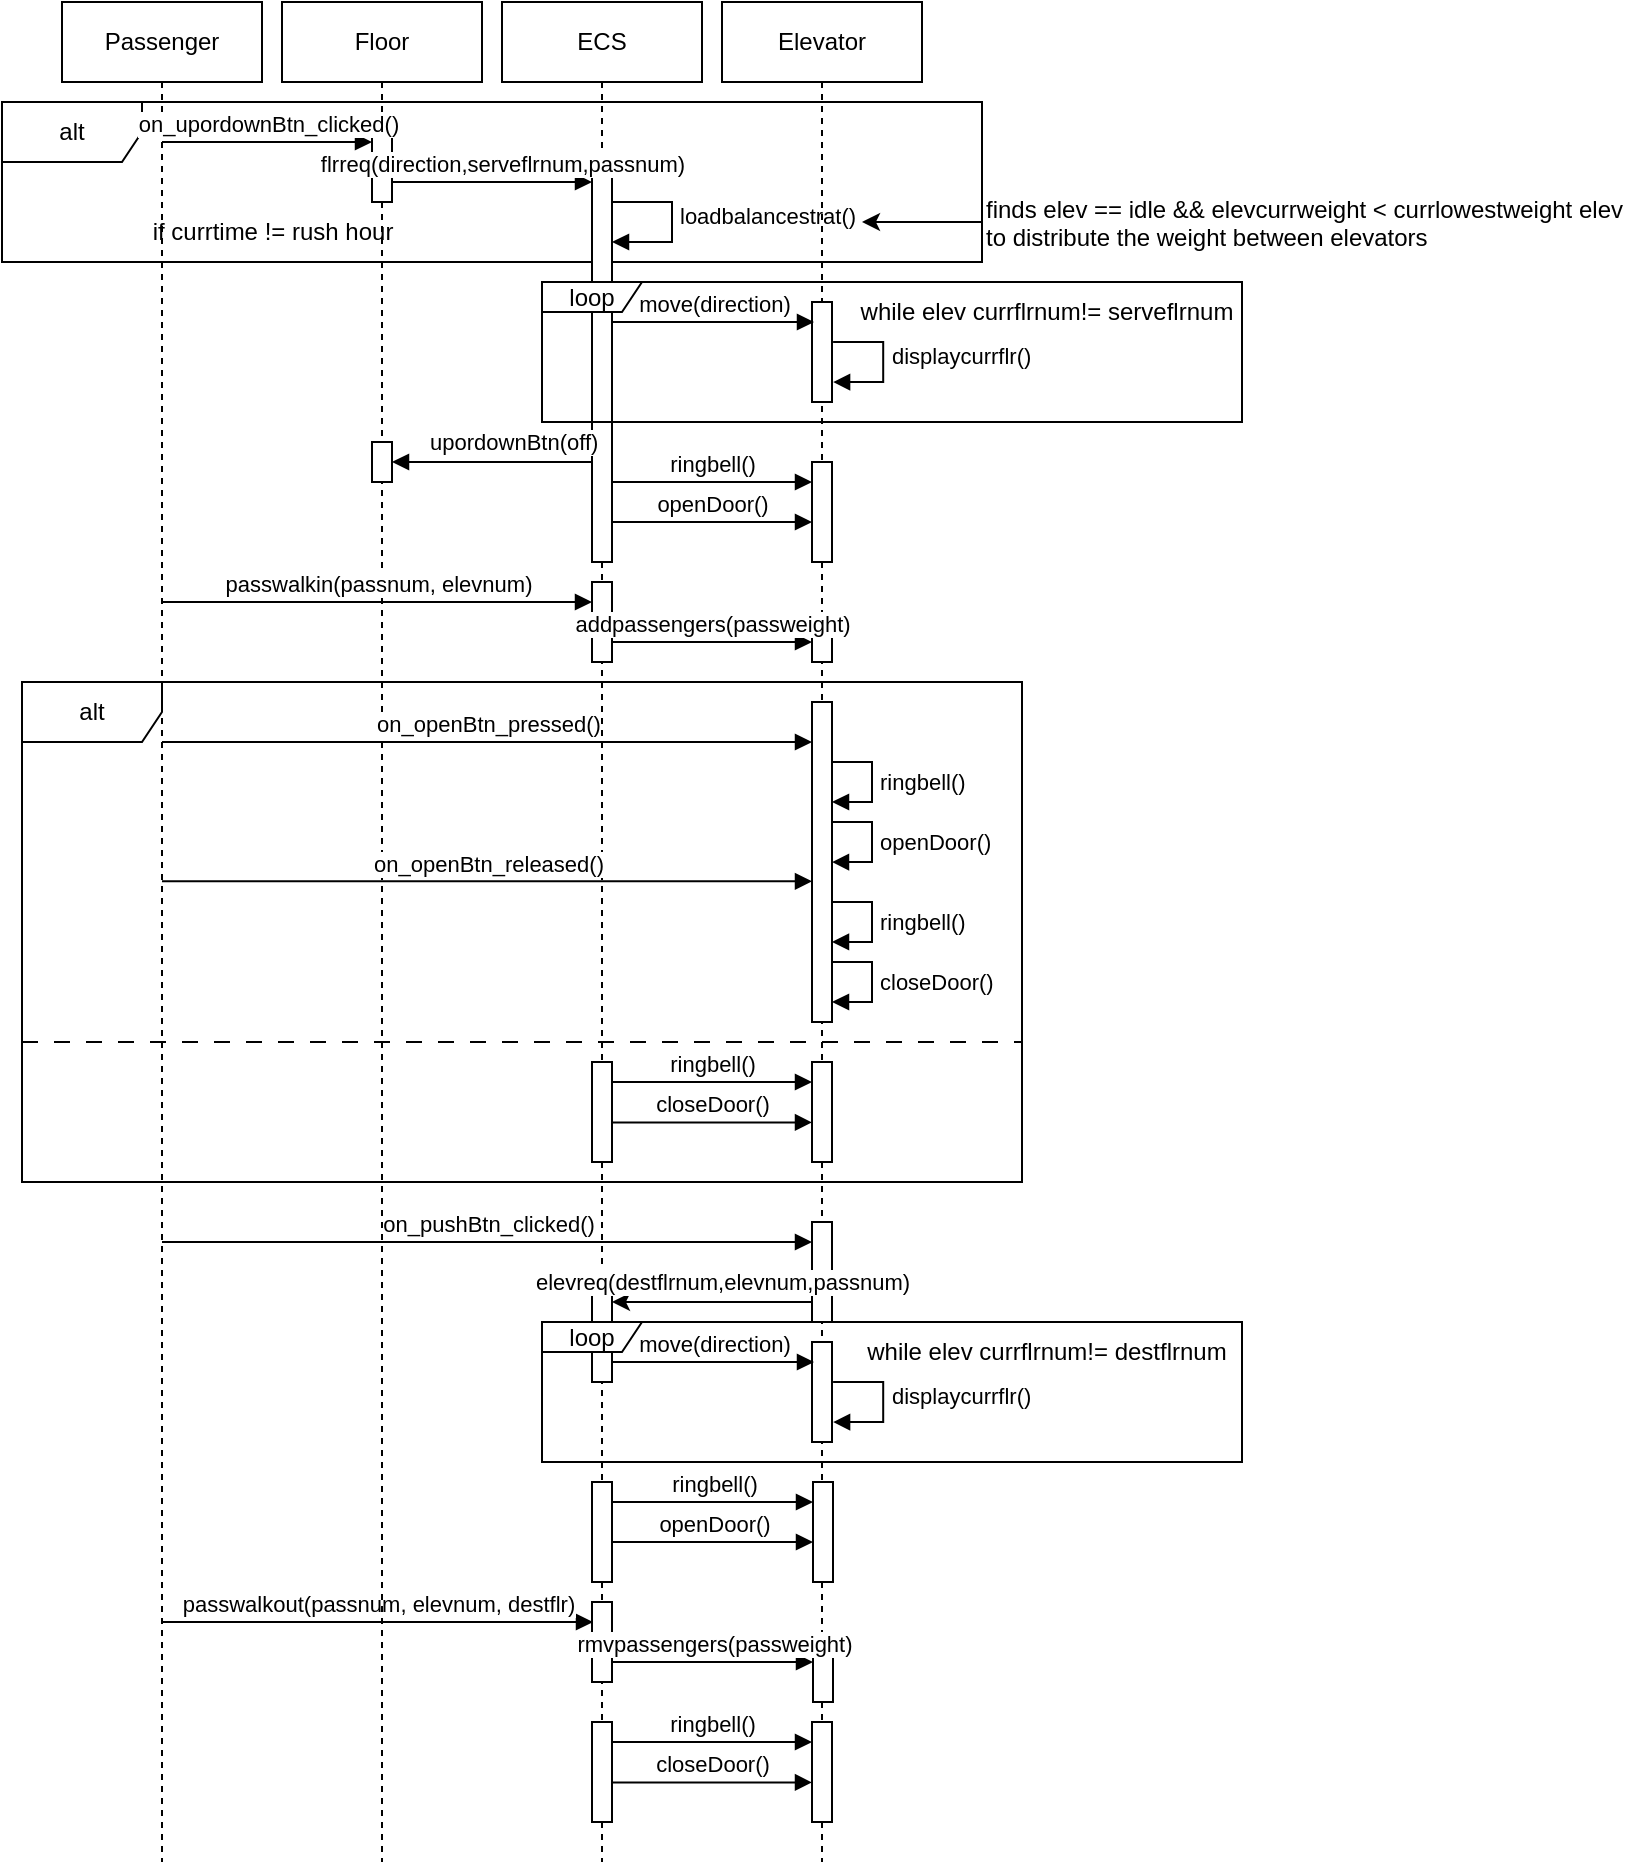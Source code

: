 <mxfile version="21.0.8"><diagram name="Page-1" id="2YBvvXClWsGukQMizWep"><mxGraphModel dx="989" dy="527" grid="1" gridSize="10" guides="1" tooltips="1" connect="1" arrows="1" fold="1" page="1" pageScale="1" pageWidth="850" pageHeight="1100" math="0" shadow="0"><root><mxCell id="0"/><mxCell id="1" parent="0"/><mxCell id="DRVwqSo1FfU3gmkFrwqH-11" value="alt" style="shape=umlFrame;whiteSpace=wrap;html=1;width=70;height=30;" parent="1" vertex="1"><mxGeometry x="10" y="90" width="490" height="80" as="geometry"/></mxCell><mxCell id="DRVwqSo1FfU3gmkFrwqH-10" value="" style="html=1;points=[];perimeter=orthogonalPerimeter;outlineConnect=0;targetShapes=umlLifeline;portConstraint=eastwest;newEdgeStyle={&quot;edgeStyle&quot;:&quot;elbowEdgeStyle&quot;,&quot;elbow&quot;:&quot;vertical&quot;,&quot;curved&quot;:0,&quot;rounded&quot;:0};" parent="1" vertex="1"><mxGeometry x="305" y="120" width="10" height="200" as="geometry"/></mxCell><mxCell id="DRVwqSo1FfU3gmkFrwqH-79" value="ECS" style="shape=umlLifeline;perimeter=lifelinePerimeter;whiteSpace=wrap;html=1;container=0;dropTarget=0;collapsible=0;recursiveResize=0;outlineConnect=0;portConstraint=eastwest;newEdgeStyle={&quot;edgeStyle&quot;:&quot;elbowEdgeStyle&quot;,&quot;elbow&quot;:&quot;vertical&quot;,&quot;curved&quot;:0,&quot;rounded&quot;:0};" parent="1" vertex="1"><mxGeometry x="260" y="40" width="100" height="930" as="geometry"/></mxCell><mxCell id="DRVwqSo1FfU3gmkFrwqH-80" value="" style="html=1;points=[];perimeter=orthogonalPerimeter;outlineConnect=0;targetShapes=umlLifeline;portConstraint=eastwest;newEdgeStyle={&quot;edgeStyle&quot;:&quot;elbowEdgeStyle&quot;,&quot;elbow&quot;:&quot;vertical&quot;,&quot;curved&quot;:0,&quot;rounded&quot;:0};" parent="DRVwqSo1FfU3gmkFrwqH-79" vertex="1"><mxGeometry x="45" y="80" width="10" height="200" as="geometry"/></mxCell><mxCell id="DRVwqSo1FfU3gmkFrwqH-81" value="loadbalancestrat()" style="edgeStyle=orthogonalEdgeStyle;html=1;align=left;spacingLeft=2;endArrow=block;rounded=0;strokeColor=default;elbow=vertical;" parent="DRVwqSo1FfU3gmkFrwqH-79" source="DRVwqSo1FfU3gmkFrwqH-80" target="DRVwqSo1FfU3gmkFrwqH-80" edge="1"><mxGeometry x="-0.091" relative="1" as="geometry"><mxPoint x="60.0" y="100.0" as="sourcePoint"/><Array as="points"><mxPoint x="85" y="100"/><mxPoint x="85" y="120"/></Array><mxPoint x="60.0" y="120.0" as="targetPoint"/><mxPoint as="offset"/></mxGeometry></mxCell><mxCell id="DRVwqSo1FfU3gmkFrwqH-82" value="" style="html=1;points=[];perimeter=orthogonalPerimeter;outlineConnect=0;targetShapes=umlLifeline;portConstraint=eastwest;newEdgeStyle={&quot;edgeStyle&quot;:&quot;elbowEdgeStyle&quot;,&quot;elbow&quot;:&quot;vertical&quot;,&quot;curved&quot;:0,&quot;rounded&quot;:0};" parent="DRVwqSo1FfU3gmkFrwqH-79" vertex="1"><mxGeometry x="45" y="290" width="10" height="40" as="geometry"/></mxCell><mxCell id="DRVwqSo1FfU3gmkFrwqH-83" value="" style="html=1;points=[];perimeter=orthogonalPerimeter;outlineConnect=0;targetShapes=umlLifeline;portConstraint=eastwest;newEdgeStyle={&quot;edgeStyle&quot;:&quot;elbowEdgeStyle&quot;,&quot;elbow&quot;:&quot;vertical&quot;,&quot;curved&quot;:0,&quot;rounded&quot;:0};" parent="DRVwqSo1FfU3gmkFrwqH-79" vertex="1"><mxGeometry x="45" y="530" width="10" height="50" as="geometry"/></mxCell><mxCell id="DRVwqSo1FfU3gmkFrwqH-84" value="" style="html=1;points=[];perimeter=orthogonalPerimeter;outlineConnect=0;targetShapes=umlLifeline;portConstraint=eastwest;newEdgeStyle={&quot;edgeStyle&quot;:&quot;elbowEdgeStyle&quot;,&quot;elbow&quot;:&quot;vertical&quot;,&quot;curved&quot;:0,&quot;rounded&quot;:0};" parent="DRVwqSo1FfU3gmkFrwqH-79" vertex="1"><mxGeometry x="45" y="640" width="10" height="50" as="geometry"/></mxCell><mxCell id="DRVwqSo1FfU3gmkFrwqH-91" value="" style="html=1;points=[];perimeter=orthogonalPerimeter;outlineConnect=0;targetShapes=umlLifeline;portConstraint=eastwest;newEdgeStyle={&quot;edgeStyle&quot;:&quot;elbowEdgeStyle&quot;,&quot;elbow&quot;:&quot;vertical&quot;,&quot;curved&quot;:0,&quot;rounded&quot;:0};" parent="DRVwqSo1FfU3gmkFrwqH-79" vertex="1"><mxGeometry x="45" y="740" width="10" height="50" as="geometry"/></mxCell><mxCell id="DRVwqSo1FfU3gmkFrwqH-28" value="alt" style="shape=umlFrame;whiteSpace=wrap;html=1;width=70;height=30;" parent="1" vertex="1"><mxGeometry x="20" y="380" width="500" height="250" as="geometry"/></mxCell><mxCell id="fwBxa_RPbavBCtS1YGhY-19" value="Elevator" style="shape=umlLifeline;perimeter=lifelinePerimeter;whiteSpace=wrap;html=1;container=0;dropTarget=0;collapsible=0;recursiveResize=0;outlineConnect=0;portConstraint=eastwest;newEdgeStyle={&quot;edgeStyle&quot;:&quot;elbowEdgeStyle&quot;,&quot;elbow&quot;:&quot;vertical&quot;,&quot;curved&quot;:0,&quot;rounded&quot;:0};" parent="1" vertex="1"><mxGeometry x="370" y="40" width="100" height="930" as="geometry"/></mxCell><mxCell id="DRVwqSo1FfU3gmkFrwqH-16" value="" style="html=1;points=[];perimeter=orthogonalPerimeter;outlineConnect=0;targetShapes=umlLifeline;portConstraint=eastwest;newEdgeStyle={&quot;edgeStyle&quot;:&quot;elbowEdgeStyle&quot;,&quot;elbow&quot;:&quot;vertical&quot;,&quot;curved&quot;:0,&quot;rounded&quot;:0};" parent="fwBxa_RPbavBCtS1YGhY-19" vertex="1"><mxGeometry x="45" y="150" width="10" height="50" as="geometry"/></mxCell><mxCell id="DRVwqSo1FfU3gmkFrwqH-21" value="" style="html=1;points=[];perimeter=orthogonalPerimeter;outlineConnect=0;targetShapes=umlLifeline;portConstraint=eastwest;newEdgeStyle={&quot;edgeStyle&quot;:&quot;elbowEdgeStyle&quot;,&quot;elbow&quot;:&quot;vertical&quot;,&quot;curved&quot;:0,&quot;rounded&quot;:0};" parent="fwBxa_RPbavBCtS1YGhY-19" vertex="1"><mxGeometry x="45" y="230" width="10" height="50" as="geometry"/></mxCell><mxCell id="DRVwqSo1FfU3gmkFrwqH-27" value="" style="html=1;points=[];perimeter=orthogonalPerimeter;outlineConnect=0;targetShapes=umlLifeline;portConstraint=eastwest;newEdgeStyle={&quot;edgeStyle&quot;:&quot;elbowEdgeStyle&quot;,&quot;elbow&quot;:&quot;vertical&quot;,&quot;curved&quot;:0,&quot;rounded&quot;:0};" parent="fwBxa_RPbavBCtS1YGhY-19" vertex="1"><mxGeometry x="45" y="310" width="10" height="20" as="geometry"/></mxCell><mxCell id="DRVwqSo1FfU3gmkFrwqH-46" value="" style="html=1;points=[];perimeter=orthogonalPerimeter;outlineConnect=0;targetShapes=umlLifeline;portConstraint=eastwest;newEdgeStyle={&quot;edgeStyle&quot;:&quot;elbowEdgeStyle&quot;,&quot;elbow&quot;:&quot;vertical&quot;,&quot;curved&quot;:0,&quot;rounded&quot;:0};" parent="fwBxa_RPbavBCtS1YGhY-19" vertex="1"><mxGeometry x="45" y="350" width="10" height="160" as="geometry"/></mxCell><mxCell id="DRVwqSo1FfU3gmkFrwqH-60" value="" style="html=1;points=[];perimeter=orthogonalPerimeter;outlineConnect=0;targetShapes=umlLifeline;portConstraint=eastwest;newEdgeStyle={&quot;edgeStyle&quot;:&quot;elbowEdgeStyle&quot;,&quot;elbow&quot;:&quot;vertical&quot;,&quot;curved&quot;:0,&quot;rounded&quot;:0};" parent="fwBxa_RPbavBCtS1YGhY-19" vertex="1"><mxGeometry x="45" y="530" width="10" height="50" as="geometry"/></mxCell><mxCell id="DRVwqSo1FfU3gmkFrwqH-66" value="" style="html=1;points=[];perimeter=orthogonalPerimeter;outlineConnect=0;targetShapes=umlLifeline;portConstraint=eastwest;newEdgeStyle={&quot;edgeStyle&quot;:&quot;elbowEdgeStyle&quot;,&quot;elbow&quot;:&quot;vertical&quot;,&quot;curved&quot;:0,&quot;rounded&quot;:0};" parent="fwBxa_RPbavBCtS1YGhY-19" vertex="1"><mxGeometry x="45" y="610" width="10" height="50" as="geometry"/></mxCell><mxCell id="DRVwqSo1FfU3gmkFrwqH-85" value="" style="html=1;points=[];perimeter=orthogonalPerimeter;outlineConnect=0;targetShapes=umlLifeline;portConstraint=eastwest;newEdgeStyle={&quot;edgeStyle&quot;:&quot;elbowEdgeStyle&quot;,&quot;elbow&quot;:&quot;vertical&quot;,&quot;curved&quot;:0,&quot;rounded&quot;:0};" parent="fwBxa_RPbavBCtS1YGhY-19" vertex="1"><mxGeometry x="45.5" y="740" width="10" height="50" as="geometry"/></mxCell><mxCell id="DRVwqSo1FfU3gmkFrwqH-86" value="ringbell()" style="html=1;verticalAlign=bottom;endArrow=block;edgeStyle=elbowEdgeStyle;elbow=vertical;curved=0;rounded=0;" parent="fwBxa_RPbavBCtS1YGhY-19" edge="1"><mxGeometry x="0.002" relative="1" as="geometry"><mxPoint x="-54.5" y="750.0" as="sourcePoint"/><Array as="points"><mxPoint x="-29.5" y="750"/><mxPoint x="25.5" y="739.71"/><mxPoint x="35.5" y="739.71"/><mxPoint x="15.5" y="729.71"/><mxPoint x="136" y="739.71"/><mxPoint x="126" y="769.71"/><mxPoint x="96" y="739.71"/><mxPoint x="116" y="719.71"/><mxPoint x="66" y="699.71"/><mxPoint x="46" y="679.71"/><mxPoint x="26" y="669.71"/><mxPoint x="46" y="689.71"/></Array><mxPoint x="45.5" y="750" as="targetPoint"/><mxPoint as="offset"/></mxGeometry></mxCell><mxCell id="DRVwqSo1FfU3gmkFrwqH-87" value="openDoor()" style="html=1;verticalAlign=bottom;endArrow=block;edgeStyle=elbowEdgeStyle;elbow=vertical;curved=0;rounded=0;" parent="fwBxa_RPbavBCtS1YGhY-19" edge="1"><mxGeometry x="0.002" relative="1" as="geometry"><mxPoint x="-54.5" y="770.0" as="sourcePoint"/><Array as="points"><mxPoint x="10.5" y="770"/><mxPoint x="25.5" y="759.71"/><mxPoint x="35.5" y="759.71"/><mxPoint x="15.5" y="749.71"/><mxPoint x="136" y="759.71"/><mxPoint x="126" y="789.71"/><mxPoint x="96" y="759.71"/><mxPoint x="116" y="739.71"/><mxPoint x="66" y="719.71"/><mxPoint x="46" y="699.71"/><mxPoint x="26" y="689.71"/><mxPoint x="46" y="709.71"/></Array><mxPoint x="45.5" y="770" as="targetPoint"/><mxPoint as="offset"/></mxGeometry></mxCell><mxCell id="DRVwqSo1FfU3gmkFrwqH-88" value="passwalkout(passnum, elevnum, destflr)" style="html=1;verticalAlign=bottom;endArrow=block;edgeStyle=elbowEdgeStyle;elbow=vertical;curved=0;rounded=0;" parent="fwBxa_RPbavBCtS1YGhY-19" source="fwBxa_RPbavBCtS1YGhY-17" edge="1"><mxGeometry x="0.002" relative="1" as="geometry"><mxPoint x="-277" y="810" as="sourcePoint"/><Array as="points"><mxPoint x="-177" y="810"/><mxPoint x="-306.5" y="840"/><mxPoint x="-306.5" y="830"/><mxPoint x="-316.5" y="860"/><mxPoint x="-346.5" y="830"/><mxPoint x="-326.5" y="810"/><mxPoint x="-376.5" y="790"/><mxPoint x="-396.5" y="770"/><mxPoint x="-416.5" y="760"/><mxPoint x="-396.5" y="780"/></Array><mxPoint x="-64.5" y="810" as="targetPoint"/><mxPoint as="offset"/></mxGeometry></mxCell><mxCell id="DRVwqSo1FfU3gmkFrwqH-90" value="" style="html=1;points=[];perimeter=orthogonalPerimeter;outlineConnect=0;targetShapes=umlLifeline;portConstraint=eastwest;newEdgeStyle={&quot;edgeStyle&quot;:&quot;elbowEdgeStyle&quot;,&quot;elbow&quot;:&quot;vertical&quot;,&quot;curved&quot;:0,&quot;rounded&quot;:0};" parent="fwBxa_RPbavBCtS1YGhY-19" vertex="1"><mxGeometry x="45.5" y="820" width="10" height="30" as="geometry"/></mxCell><mxCell id="DRVwqSo1FfU3gmkFrwqH-92" value="" style="html=1;points=[];perimeter=orthogonalPerimeter;outlineConnect=0;targetShapes=umlLifeline;portConstraint=eastwest;newEdgeStyle={&quot;edgeStyle&quot;:&quot;elbowEdgeStyle&quot;,&quot;elbow&quot;:&quot;vertical&quot;,&quot;curved&quot;:0,&quot;rounded&quot;:0};" parent="fwBxa_RPbavBCtS1YGhY-19" vertex="1"><mxGeometry x="-65" y="800" width="10" height="40" as="geometry"/></mxCell><mxCell id="DRVwqSo1FfU3gmkFrwqH-89" value="rmvpassengers(passweight)" style="html=1;verticalAlign=bottom;endArrow=block;edgeStyle=elbowEdgeStyle;elbow=vertical;curved=0;rounded=0;" parent="fwBxa_RPbavBCtS1YGhY-19" source="DRVwqSo1FfU3gmkFrwqH-92" edge="1"><mxGeometry relative="1" as="geometry"><mxPoint x="-54.5" y="830" as="sourcePoint"/><Array as="points"><mxPoint x="-24.5" y="830"/><mxPoint x="-79" y="860"/><mxPoint x="-79" y="850"/><mxPoint x="-89" y="880"/><mxPoint x="-119" y="850"/><mxPoint x="-99" y="830"/><mxPoint x="-149" y="810"/><mxPoint x="-169" y="790"/><mxPoint x="-189" y="780"/><mxPoint x="-169" y="800"/></Array><mxPoint x="45.5" y="830" as="targetPoint"/><mxPoint as="offset"/></mxGeometry></mxCell><mxCell id="DRVwqSo1FfU3gmkFrwqH-95" value="" style="html=1;points=[];perimeter=orthogonalPerimeter;outlineConnect=0;targetShapes=umlLifeline;portConstraint=eastwest;newEdgeStyle={&quot;edgeStyle&quot;:&quot;elbowEdgeStyle&quot;,&quot;elbow&quot;:&quot;vertical&quot;,&quot;curved&quot;:0,&quot;rounded&quot;:0};" parent="fwBxa_RPbavBCtS1YGhY-19" vertex="1"><mxGeometry x="-65" y="860" width="10" height="50" as="geometry"/></mxCell><mxCell id="DRVwqSo1FfU3gmkFrwqH-96" value="" style="html=1;points=[];perimeter=orthogonalPerimeter;outlineConnect=0;targetShapes=umlLifeline;portConstraint=eastwest;newEdgeStyle={&quot;edgeStyle&quot;:&quot;elbowEdgeStyle&quot;,&quot;elbow&quot;:&quot;vertical&quot;,&quot;curved&quot;:0,&quot;rounded&quot;:0};" parent="fwBxa_RPbavBCtS1YGhY-19" vertex="1"><mxGeometry x="45" y="860" width="10" height="50" as="geometry"/></mxCell><mxCell id="DRVwqSo1FfU3gmkFrwqH-97" value="closeDoor()" style="html=1;verticalAlign=bottom;endArrow=block;edgeStyle=elbowEdgeStyle;elbow=vertical;curved=0;rounded=0;" parent="fwBxa_RPbavBCtS1YGhY-19" edge="1"><mxGeometry x="0.002" relative="1" as="geometry"><mxPoint x="-55" y="890.24" as="sourcePoint"/><Array as="points"><mxPoint x="20" y="890.24"/><mxPoint x="30" y="890.24"/><mxPoint x="10" y="880.24"/><mxPoint x="130.5" y="890.24"/><mxPoint x="120.5" y="920.24"/><mxPoint x="90.5" y="890.24"/><mxPoint x="110.5" y="870.24"/><mxPoint x="60.5" y="850.24"/><mxPoint x="40.5" y="830.24"/><mxPoint x="20.5" y="820.24"/><mxPoint x="40.5" y="840.24"/></Array><mxPoint x="45" y="890.24" as="targetPoint"/><mxPoint as="offset"/></mxGeometry></mxCell><mxCell id="DRVwqSo1FfU3gmkFrwqH-98" value="ringbell()" style="html=1;verticalAlign=bottom;endArrow=block;edgeStyle=elbowEdgeStyle;elbow=vertical;curved=0;rounded=0;" parent="fwBxa_RPbavBCtS1YGhY-19" edge="1"><mxGeometry x="0.002" relative="1" as="geometry"><mxPoint x="-55" y="870" as="sourcePoint"/><Array as="points"><mxPoint x="20" y="870"/><mxPoint x="30" y="870"/><mxPoint x="10" y="860"/><mxPoint x="130.5" y="870"/><mxPoint x="120.5" y="900"/><mxPoint x="90.5" y="870"/><mxPoint x="110.5" y="850"/><mxPoint x="60.5" y="830"/><mxPoint x="40.5" y="810"/><mxPoint x="20.5" y="800"/><mxPoint x="40.5" y="820"/></Array><mxPoint x="45" y="870" as="targetPoint"/><mxPoint as="offset"/></mxGeometry></mxCell><mxCell id="DRVwqSo1FfU3gmkFrwqH-99" value="" style="html=1;points=[];perimeter=orthogonalPerimeter;outlineConnect=0;targetShapes=umlLifeline;portConstraint=eastwest;newEdgeStyle={&quot;edgeStyle&quot;:&quot;elbowEdgeStyle&quot;,&quot;elbow&quot;:&quot;vertical&quot;,&quot;curved&quot;:0,&quot;rounded&quot;:0};" parent="fwBxa_RPbavBCtS1YGhY-19" vertex="1"><mxGeometry x="-65" y="860" width="10" height="50" as="geometry"/></mxCell><mxCell id="fwBxa_RPbavBCtS1YGhY-17" value="Passenger" style="shape=umlLifeline;perimeter=lifelinePerimeter;whiteSpace=wrap;html=1;container=0;dropTarget=0;collapsible=0;recursiveResize=0;outlineConnect=0;portConstraint=eastwest;newEdgeStyle={&quot;edgeStyle&quot;:&quot;elbowEdgeStyle&quot;,&quot;elbow&quot;:&quot;vertical&quot;,&quot;curved&quot;:0,&quot;rounded&quot;:0};" parent="1" vertex="1"><mxGeometry x="40" y="40" width="100" height="930" as="geometry"/></mxCell><mxCell id="DRVwqSo1FfU3gmkFrwqH-3" value="Floor" style="shape=umlLifeline;perimeter=lifelinePerimeter;whiteSpace=wrap;html=1;container=0;dropTarget=0;collapsible=0;recursiveResize=0;outlineConnect=0;portConstraint=eastwest;newEdgeStyle={&quot;edgeStyle&quot;:&quot;elbowEdgeStyle&quot;,&quot;elbow&quot;:&quot;vertical&quot;,&quot;curved&quot;:0,&quot;rounded&quot;:0};" parent="1" vertex="1"><mxGeometry x="150" y="40" width="100" height="930" as="geometry"/></mxCell><mxCell id="DRVwqSo1FfU3gmkFrwqH-8" value="" style="html=1;points=[];perimeter=orthogonalPerimeter;outlineConnect=0;targetShapes=umlLifeline;portConstraint=eastwest;newEdgeStyle={&quot;edgeStyle&quot;:&quot;elbowEdgeStyle&quot;,&quot;elbow&quot;:&quot;vertical&quot;,&quot;curved&quot;:0,&quot;rounded&quot;:0};" parent="DRVwqSo1FfU3gmkFrwqH-3" vertex="1"><mxGeometry x="45" y="60" width="10" height="40" as="geometry"/></mxCell><mxCell id="DRVwqSo1FfU3gmkFrwqH-23" value="" style="html=1;points=[];perimeter=orthogonalPerimeter;outlineConnect=0;targetShapes=umlLifeline;portConstraint=eastwest;newEdgeStyle={&quot;edgeStyle&quot;:&quot;elbowEdgeStyle&quot;,&quot;elbow&quot;:&quot;vertical&quot;,&quot;curved&quot;:0,&quot;rounded&quot;:0};" parent="DRVwqSo1FfU3gmkFrwqH-3" vertex="1"><mxGeometry x="45" y="220" width="10" height="20" as="geometry"/></mxCell><mxCell id="DRVwqSo1FfU3gmkFrwqH-7" value="on_upordownBtn_clicked()" style="html=1;verticalAlign=bottom;endArrow=block;edgeStyle=elbowEdgeStyle;elbow=vertical;curved=0;rounded=0;" parent="DRVwqSo1FfU3gmkFrwqH-3" target="DRVwqSo1FfU3gmkFrwqH-8" edge="1"><mxGeometry relative="1" as="geometry"><mxPoint x="-60" y="70" as="sourcePoint"/><Array as="points"><mxPoint y="70"/><mxPoint x="-140" y="70"/><mxPoint x="-80" y="60"/><mxPoint x="-100" y="50"/><mxPoint x="-80" y="70"/></Array><mxPoint x="40" y="70" as="targetPoint"/></mxGeometry></mxCell><mxCell id="DRVwqSo1FfU3gmkFrwqH-9" value="flrreq(direction,serveflrnum,passnum)" style="html=1;verticalAlign=bottom;endArrow=block;edgeStyle=elbowEdgeStyle;elbow=vertical;curved=0;rounded=0;" parent="1" source="DRVwqSo1FfU3gmkFrwqH-8" target="DRVwqSo1FfU3gmkFrwqH-10" edge="1"><mxGeometry x="0.093" relative="1" as="geometry"><mxPoint x="205" y="110.0" as="sourcePoint"/><Array as="points"><mxPoint x="250" y="130"/><mxPoint x="260" y="100"/><mxPoint x="240" y="80"/><mxPoint x="210" y="60"/><mxPoint x="190" y="40"/><mxPoint x="170" y="30"/><mxPoint x="190" y="50"/></Array><mxPoint x="290" y="130" as="targetPoint"/><mxPoint as="offset"/></mxGeometry></mxCell><mxCell id="DRVwqSo1FfU3gmkFrwqH-12" value="if currtime != rush hour" style="text;html=1;align=center;verticalAlign=middle;resizable=0;points=[];autosize=1;strokeColor=none;fillColor=none;" parent="1" vertex="1"><mxGeometry x="70" y="140" width="150" height="30" as="geometry"/></mxCell><mxCell id="DRVwqSo1FfU3gmkFrwqH-14" value="move(direction)" style="html=1;verticalAlign=bottom;endArrow=block;edgeStyle=elbowEdgeStyle;elbow=vertical;curved=0;rounded=0;" parent="1" edge="1"><mxGeometry relative="1" as="geometry"><mxPoint x="315" y="200" as="sourcePoint"/><Array as="points"><mxPoint x="380" y="200"/><mxPoint x="350" y="190"/><mxPoint x="400.55" y="140"/><mxPoint x="380.55" y="130"/><mxPoint x="400.55" y="150"/></Array><mxPoint x="416" y="200" as="targetPoint"/></mxGeometry></mxCell><mxCell id="DRVwqSo1FfU3gmkFrwqH-15" value="displaycurrflr()" style="edgeStyle=orthogonalEdgeStyle;html=1;align=left;spacingLeft=2;endArrow=block;rounded=0;strokeColor=default;elbow=vertical;" parent="1" edge="1"><mxGeometry x="-0.091" relative="1" as="geometry"><mxPoint x="425.55" y="210.02" as="sourcePoint"/><Array as="points"><mxPoint x="450.58" y="210"/><mxPoint x="450.58" y="230"/></Array><mxPoint x="425.55" y="230.02" as="targetPoint"/><mxPoint as="offset"/></mxGeometry></mxCell><mxCell id="DRVwqSo1FfU3gmkFrwqH-18" value="while elev currflrnum!= serveflrnum" style="text;html=1;strokeColor=none;fillColor=none;align=center;verticalAlign=middle;whiteSpace=wrap;rounded=0;" parent="1" vertex="1"><mxGeometry x="430" y="180" width="205" height="30" as="geometry"/></mxCell><mxCell id="DRVwqSo1FfU3gmkFrwqH-19" value="ringbell()" style="html=1;verticalAlign=bottom;endArrow=block;edgeStyle=elbowEdgeStyle;elbow=vertical;curved=0;rounded=0;" parent="1" target="DRVwqSo1FfU3gmkFrwqH-21" edge="1"><mxGeometry x="0.002" relative="1" as="geometry"><mxPoint x="315" y="280.0" as="sourcePoint"/><Array as="points"><mxPoint x="340" y="280"/><mxPoint x="395" y="269.71"/><mxPoint x="405" y="269.71"/><mxPoint x="385" y="259.71"/><mxPoint x="505.5" y="269.71"/><mxPoint x="495.5" y="299.71"/><mxPoint x="465.5" y="269.71"/><mxPoint x="485.5" y="249.71"/><mxPoint x="435.5" y="229.71"/><mxPoint x="415.5" y="209.71"/><mxPoint x="395.5" y="199.71"/><mxPoint x="415.5" y="219.71"/></Array><mxPoint x="400" y="280" as="targetPoint"/><mxPoint as="offset"/></mxGeometry></mxCell><mxCell id="DRVwqSo1FfU3gmkFrwqH-20" value="openDoor()" style="html=1;verticalAlign=bottom;endArrow=block;edgeStyle=elbowEdgeStyle;elbow=vertical;curved=0;rounded=0;" parent="1" target="DRVwqSo1FfU3gmkFrwqH-21" edge="1"><mxGeometry x="0.002" relative="1" as="geometry"><mxPoint x="315" y="300.0" as="sourcePoint"/><Array as="points"><mxPoint x="380" y="300"/><mxPoint x="395" y="289.71"/><mxPoint x="405" y="289.71"/><mxPoint x="385" y="279.71"/><mxPoint x="505.5" y="289.71"/><mxPoint x="495.5" y="319.71"/><mxPoint x="465.5" y="289.71"/><mxPoint x="485.5" y="269.71"/><mxPoint x="435.5" y="249.71"/><mxPoint x="415.5" y="229.71"/><mxPoint x="395.5" y="219.71"/><mxPoint x="415.5" y="239.71"/></Array><mxPoint x="390" y="300" as="targetPoint"/><mxPoint as="offset"/></mxGeometry></mxCell><mxCell id="DRVwqSo1FfU3gmkFrwqH-22" value="upordownBtn(off)" style="edgeStyle=orthogonalEdgeStyle;html=1;align=left;spacingLeft=2;endArrow=block;rounded=0;strokeColor=default;elbow=vertical;" parent="1" edge="1"><mxGeometry x="0.697" y="-10" relative="1" as="geometry"><mxPoint x="305" y="270.0" as="sourcePoint"/><Array as="points"><mxPoint x="280" y="270.0"/><mxPoint x="280" y="270.0"/></Array><mxPoint x="205" y="270.0" as="targetPoint"/><mxPoint as="offset"/></mxGeometry></mxCell><mxCell id="DRVwqSo1FfU3gmkFrwqH-24" value="passwalkin(passnum, elevnum)" style="html=1;verticalAlign=bottom;endArrow=block;edgeStyle=elbowEdgeStyle;elbow=vertical;curved=0;rounded=0;" parent="1" target="DRVwqSo1FfU3gmkFrwqH-26" edge="1"><mxGeometry x="0.002" relative="1" as="geometry"><mxPoint x="90" y="340" as="sourcePoint"/><Array as="points"><mxPoint x="192.5" y="340"/><mxPoint x="63" y="370.0"/><mxPoint x="63" y="360.0"/><mxPoint x="53" y="390.0"/><mxPoint x="23" y="360.0"/><mxPoint x="43" y="340.0"/><mxPoint x="-7" y="320.0"/><mxPoint x="-27" y="300.0"/><mxPoint x="-47" y="290.0"/><mxPoint x="-27" y="310.0"/></Array><mxPoint x="197.5" y="340" as="targetPoint"/><mxPoint as="offset"/></mxGeometry></mxCell><mxCell id="DRVwqSo1FfU3gmkFrwqH-48" value="on_openBtn_pressed()" style="html=1;verticalAlign=bottom;endArrow=block;edgeStyle=elbowEdgeStyle;elbow=vertical;curved=0;rounded=0;" parent="1" source="fwBxa_RPbavBCtS1YGhY-17" target="DRVwqSo1FfU3gmkFrwqH-46" edge="1"><mxGeometry relative="1" as="geometry"><mxPoint x="300" y="410" as="sourcePoint"/><Array as="points"><mxPoint x="360" y="410"/><mxPoint x="220" y="410"/><mxPoint x="280" y="400"/><mxPoint x="260" y="390"/><mxPoint x="280" y="410"/></Array><mxPoint x="405" y="410" as="targetPoint"/></mxGeometry></mxCell><mxCell id="DRVwqSo1FfU3gmkFrwqH-51" value="ringbell()" style="edgeStyle=orthogonalEdgeStyle;html=1;align=left;spacingLeft=2;endArrow=block;rounded=0;strokeColor=default;elbow=vertical;" parent="1" edge="1"><mxGeometry x="-0.004" relative="1" as="geometry"><mxPoint x="425" y="420" as="sourcePoint"/><Array as="points"><mxPoint x="445" y="419.94"/><mxPoint x="445" y="439.94"/></Array><mxPoint x="425" y="440" as="targetPoint"/><mxPoint as="offset"/></mxGeometry></mxCell><mxCell id="DRVwqSo1FfU3gmkFrwqH-52" value="openDoor()" style="edgeStyle=orthogonalEdgeStyle;html=1;align=left;spacingLeft=2;endArrow=block;rounded=0;strokeColor=default;elbow=vertical;" parent="1" edge="1"><mxGeometry x="-0.004" relative="1" as="geometry"><mxPoint x="425" y="450.03" as="sourcePoint"/><Array as="points"><mxPoint x="445" y="449.97"/><mxPoint x="445" y="469.97"/></Array><mxPoint x="425" y="470.03" as="targetPoint"/><mxPoint as="offset"/></mxGeometry></mxCell><mxCell id="DRVwqSo1FfU3gmkFrwqH-55" value="ringbell()" style="edgeStyle=orthogonalEdgeStyle;html=1;align=left;spacingLeft=2;endArrow=block;rounded=0;strokeColor=default;elbow=vertical;" parent="1" edge="1"><mxGeometry x="-0.004" relative="1" as="geometry"><mxPoint x="425" y="489.97" as="sourcePoint"/><Array as="points"><mxPoint x="445" y="489.91"/><mxPoint x="445" y="509.91"/></Array><mxPoint x="425" y="509.97" as="targetPoint"/><mxPoint as="offset"/></mxGeometry></mxCell><mxCell id="DRVwqSo1FfU3gmkFrwqH-56" value="closeDoor()" style="edgeStyle=orthogonalEdgeStyle;html=1;align=left;spacingLeft=2;endArrow=block;rounded=0;strokeColor=default;elbow=vertical;" parent="1" edge="1"><mxGeometry x="-0.004" relative="1" as="geometry"><mxPoint x="425" y="520" as="sourcePoint"/><Array as="points"><mxPoint x="445" y="519.94"/><mxPoint x="445" y="539.94"/></Array><mxPoint x="425" y="540.0" as="targetPoint"/><mxPoint as="offset"/></mxGeometry></mxCell><mxCell id="DRVwqSo1FfU3gmkFrwqH-61" value="closeDoor()" style="html=1;verticalAlign=bottom;endArrow=block;edgeStyle=elbowEdgeStyle;elbow=vertical;curved=0;rounded=0;" parent="1" edge="1"><mxGeometry x="0.002" relative="1" as="geometry"><mxPoint x="315" y="600.24" as="sourcePoint"/><Array as="points"><mxPoint x="390" y="600.24"/><mxPoint x="400" y="600.24"/><mxPoint x="380" y="590.24"/><mxPoint x="500.5" y="600.24"/><mxPoint x="490.5" y="630.24"/><mxPoint x="460.5" y="600.24"/><mxPoint x="480.5" y="580.24"/><mxPoint x="430.5" y="560.24"/><mxPoint x="410.5" y="540.24"/><mxPoint x="390.5" y="530.24"/><mxPoint x="410.5" y="550.24"/></Array><mxPoint x="415" y="600.24" as="targetPoint"/><mxPoint as="offset"/></mxGeometry></mxCell><mxCell id="DRVwqSo1FfU3gmkFrwqH-62" value="ringbell()" style="html=1;verticalAlign=bottom;endArrow=block;edgeStyle=elbowEdgeStyle;elbow=vertical;curved=0;rounded=0;" parent="1" edge="1"><mxGeometry x="0.002" relative="1" as="geometry"><mxPoint x="315" y="580" as="sourcePoint"/><Array as="points"><mxPoint x="390" y="580"/><mxPoint x="400" y="580"/><mxPoint x="380" y="570"/><mxPoint x="500.5" y="580"/><mxPoint x="490.5" y="610"/><mxPoint x="460.5" y="580"/><mxPoint x="480.5" y="560"/><mxPoint x="430.5" y="540"/><mxPoint x="410.5" y="520"/><mxPoint x="390.5" y="510.0"/><mxPoint x="410.5" y="530"/></Array><mxPoint x="415" y="580" as="targetPoint"/><mxPoint as="offset"/></mxGeometry></mxCell><mxCell id="DRVwqSo1FfU3gmkFrwqH-64" value="" style="html=1;verticalAlign=bottom;endArrow=none;edgeStyle=elbowEdgeStyle;elbow=vertical;curved=0;rounded=0;dashed=1;dashPattern=8 8;endFill=0;" parent="1" edge="1"><mxGeometry relative="1" as="geometry"><mxPoint x="20" y="560" as="sourcePoint"/><Array as="points"><mxPoint x="460" y="560"/><mxPoint x="360" y="570"/><mxPoint x="1740" y="570"/><mxPoint x="1510" y="585"/><mxPoint x="1305" y="660"/><mxPoint x="1285" y="650"/><mxPoint x="1305" y="670"/></Array><mxPoint x="520" y="560" as="targetPoint"/></mxGeometry></mxCell><mxCell id="DRVwqSo1FfU3gmkFrwqH-65" value="on_pushBtn_clicked()" style="html=1;verticalAlign=bottom;endArrow=block;edgeStyle=elbowEdgeStyle;elbow=vertical;curved=0;rounded=0;" parent="1" source="fwBxa_RPbavBCtS1YGhY-17" target="DRVwqSo1FfU3gmkFrwqH-66" edge="1"><mxGeometry relative="1" as="geometry"><mxPoint x="100" y="680" as="sourcePoint"/><Array as="points"><mxPoint x="180" y="660"/><mxPoint x="160" y="680"/><mxPoint x="20" y="680"/><mxPoint x="80" y="670"/><mxPoint x="60" y="660"/><mxPoint x="80" y="680"/></Array><mxPoint x="400" y="660" as="targetPoint"/></mxGeometry></mxCell><mxCell id="DRVwqSo1FfU3gmkFrwqH-70" value="" style="html=1;points=[];perimeter=orthogonalPerimeter;outlineConnect=0;targetShapes=umlLifeline;portConstraint=eastwest;newEdgeStyle={&quot;edgeStyle&quot;:&quot;elbowEdgeStyle&quot;,&quot;elbow&quot;:&quot;vertical&quot;,&quot;curved&quot;:0,&quot;rounded&quot;:0};" parent="1" vertex="1"><mxGeometry x="415" y="710" width="10" height="50" as="geometry"/></mxCell><mxCell id="DRVwqSo1FfU3gmkFrwqH-72" value="move(direction)" style="html=1;verticalAlign=bottom;endArrow=block;edgeStyle=elbowEdgeStyle;elbow=vertical;curved=0;rounded=0;" parent="1" edge="1"><mxGeometry relative="1" as="geometry"><mxPoint x="315" y="720" as="sourcePoint"/><Array as="points"><mxPoint x="380" y="720"/><mxPoint x="350" y="710"/><mxPoint x="400.55" y="660"/><mxPoint x="380.55" y="650"/><mxPoint x="400.55" y="670"/></Array><mxPoint x="416" y="720" as="targetPoint"/></mxGeometry></mxCell><mxCell id="DRVwqSo1FfU3gmkFrwqH-73" value="displaycurrflr()" style="edgeStyle=orthogonalEdgeStyle;html=1;align=left;spacingLeft=2;endArrow=block;rounded=0;strokeColor=default;elbow=vertical;" parent="1" edge="1"><mxGeometry x="-0.091" relative="1" as="geometry"><mxPoint x="425.55" y="730.02" as="sourcePoint"/><Array as="points"><mxPoint x="450.58" y="730"/><mxPoint x="450.58" y="750"/></Array><mxPoint x="425.55" y="750.02" as="targetPoint"/><mxPoint as="offset"/></mxGeometry></mxCell><mxCell id="DRVwqSo1FfU3gmkFrwqH-74" value="while elev currflrnum!= destflrnum" style="text;html=1;strokeColor=none;fillColor=none;align=center;verticalAlign=middle;whiteSpace=wrap;rounded=0;" parent="1" vertex="1"><mxGeometry x="430" y="700" width="205" height="30" as="geometry"/></mxCell><mxCell id="DRVwqSo1FfU3gmkFrwqH-17" value="loop" style="shape=umlFrame;whiteSpace=wrap;html=1;width=50;height=15;" parent="1" vertex="1"><mxGeometry x="280" y="180" width="350" height="70" as="geometry"/></mxCell><mxCell id="DRVwqSo1FfU3gmkFrwqH-26" value="" style="html=1;points=[];perimeter=orthogonalPerimeter;outlineConnect=0;targetShapes=umlLifeline;portConstraint=eastwest;newEdgeStyle={&quot;edgeStyle&quot;:&quot;elbowEdgeStyle&quot;,&quot;elbow&quot;:&quot;vertical&quot;,&quot;curved&quot;:0,&quot;rounded&quot;:0};" parent="1" vertex="1"><mxGeometry x="305" y="330" width="10" height="40" as="geometry"/></mxCell><mxCell id="DRVwqSo1FfU3gmkFrwqH-59" value="" style="html=1;points=[];perimeter=orthogonalPerimeter;outlineConnect=0;targetShapes=umlLifeline;portConstraint=eastwest;newEdgeStyle={&quot;edgeStyle&quot;:&quot;elbowEdgeStyle&quot;,&quot;elbow&quot;:&quot;vertical&quot;,&quot;curved&quot;:0,&quot;rounded&quot;:0};" parent="1" vertex="1"><mxGeometry x="305" y="570" width="10" height="50" as="geometry"/></mxCell><mxCell id="DRVwqSo1FfU3gmkFrwqH-69" value="" style="html=1;points=[];perimeter=orthogonalPerimeter;outlineConnect=0;targetShapes=umlLifeline;portConstraint=eastwest;newEdgeStyle={&quot;edgeStyle&quot;:&quot;elbowEdgeStyle&quot;,&quot;elbow&quot;:&quot;vertical&quot;,&quot;curved&quot;:0,&quot;rounded&quot;:0};" parent="1" vertex="1"><mxGeometry x="305" y="680" width="10" height="50" as="geometry"/></mxCell><mxCell id="DRVwqSo1FfU3gmkFrwqH-77" value="" style="html=1;points=[];perimeter=orthogonalPerimeter;outlineConnect=0;targetShapes=umlLifeline;portConstraint=eastwest;newEdgeStyle={&quot;edgeStyle&quot;:&quot;elbowEdgeStyle&quot;,&quot;elbow&quot;:&quot;vertical&quot;,&quot;curved&quot;:0,&quot;rounded&quot;:0};" parent="1" vertex="1"><mxGeometry x="415" y="270" width="10" height="50" as="geometry"/></mxCell><mxCell id="DRVwqSo1FfU3gmkFrwqH-78" value="" style="html=1;points=[];perimeter=orthogonalPerimeter;outlineConnect=0;targetShapes=umlLifeline;portConstraint=eastwest;newEdgeStyle={&quot;edgeStyle&quot;:&quot;elbowEdgeStyle&quot;,&quot;elbow&quot;:&quot;vertical&quot;,&quot;curved&quot;:0,&quot;rounded&quot;:0};" parent="1" vertex="1"><mxGeometry x="415" y="350" width="10" height="20" as="geometry"/></mxCell><mxCell id="DRVwqSo1FfU3gmkFrwqH-25" value="addpassengers(passweight)" style="html=1;verticalAlign=bottom;endArrow=block;edgeStyle=elbowEdgeStyle;elbow=vertical;curved=0;rounded=0;" parent="1" source="DRVwqSo1FfU3gmkFrwqH-26" target="DRVwqSo1FfU3gmkFrwqH-27" edge="1"><mxGeometry relative="1" as="geometry"><mxPoint x="320" y="360" as="sourcePoint"/><Array as="points"><mxPoint x="345" y="360"/><mxPoint x="290.5" y="390.0"/><mxPoint x="290.5" y="380.0"/><mxPoint x="280.5" y="410.0"/><mxPoint x="250.5" y="380.0"/><mxPoint x="270.5" y="360.0"/><mxPoint x="220.5" y="340.0"/><mxPoint x="200.5" y="320.0"/><mxPoint x="180.5" y="310.0"/><mxPoint x="200.5" y="330.0"/></Array><mxPoint x="400" y="360" as="targetPoint"/><mxPoint as="offset"/></mxGeometry></mxCell><mxCell id="DRVwqSo1FfU3gmkFrwqH-94" value="on_openBtn_released()" style="html=1;verticalAlign=bottom;endArrow=block;edgeStyle=elbowEdgeStyle;elbow=vertical;curved=0;rounded=0;" parent="1" edge="1"><mxGeometry relative="1" as="geometry"><mxPoint x="90" y="479.67" as="sourcePoint"/><Array as="points"><mxPoint x="360" y="479.67"/><mxPoint x="220" y="479.67"/><mxPoint x="280" y="469.67"/><mxPoint x="260" y="459.67"/><mxPoint x="280" y="479.67"/></Array><mxPoint x="415" y="479.67" as="targetPoint"/></mxGeometry></mxCell><mxCell id="DRVwqSo1FfU3gmkFrwqH-71" value="loop" style="shape=umlFrame;whiteSpace=wrap;html=1;width=50;height=15;" parent="1" vertex="1"><mxGeometry x="280" y="700" width="350" height="70" as="geometry"/></mxCell><mxCell id="zOXi-CXx6QOjcUl1B25y-8" style="edgeStyle=orthogonalEdgeStyle;rounded=0;orthogonalLoop=1;jettySize=auto;html=1;" edge="1" parent="1" source="zOXi-CXx6QOjcUl1B25y-6"><mxGeometry relative="1" as="geometry"><mxPoint x="440" y="150" as="targetPoint"/></mxGeometry></mxCell><mxCell id="zOXi-CXx6QOjcUl1B25y-6" value="&lt;div&gt;finds elev == idle &amp;amp;&amp;amp; elevcurrweight &amp;lt; currlowestweight elev to distribute the weight between elevators&lt;br&gt;&lt;/div&gt;" style="text;whiteSpace=wrap;html=1;" vertex="1" parent="1"><mxGeometry x="500" y="130" width="330" height="40" as="geometry"/></mxCell><mxCell id="DRVwqSo1FfU3gmkFrwqH-67" value="" style="endArrow=classic;html=1;rounded=0;strokeColor=default;endFill=1;edgeStyle=elbowEdgeStyle;elbow=vertical;" parent="1" source="DRVwqSo1FfU3gmkFrwqH-66" target="DRVwqSo1FfU3gmkFrwqH-69" edge="1"><mxGeometry width="50" height="50" relative="1" as="geometry"><mxPoint x="400" y="690" as="sourcePoint"/><mxPoint x="330" y="690" as="targetPoint"/><Array as="points"><mxPoint x="365" y="690"/><mxPoint x="350.5" y="750"/></Array></mxGeometry></mxCell><mxCell id="DRVwqSo1FfU3gmkFrwqH-68" value="elevreq(destflrnum,elevnum,passnum)" style="edgeLabel;html=1;align=center;verticalAlign=middle;resizable=0;points=[];" parent="DRVwqSo1FfU3gmkFrwqH-67" vertex="1" connectable="0"><mxGeometry x="-0.104" y="-2" relative="1" as="geometry"><mxPoint y="-8" as="offset"/></mxGeometry></mxCell></root></mxGraphModel></diagram></mxfile>